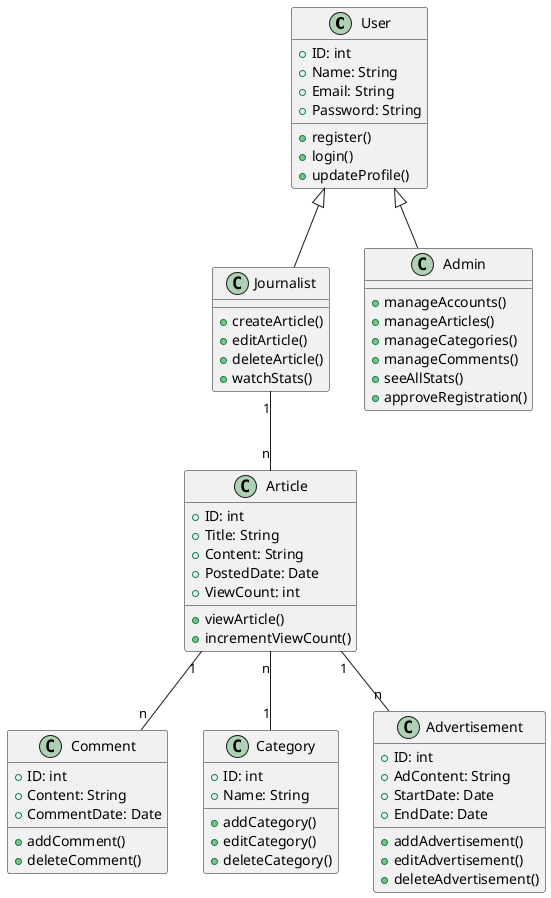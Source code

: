 @startuml
class User {
    + ID: int
    + Name: String
    + Email: String
    + Password: String
    + register()
    + login()
    + updateProfile()
}

class Journalist {
    + createArticle()
    + editArticle()
    + deleteArticle()
    + watchStats()
}

class Admin {
    + manageAccounts()
    + manageArticles()
    + manageCategories()
    + manageComments()
    + seeAllStats()
    + approveRegistration()
}

class Article {
    + ID: int
    + Title: String
    + Content: String
    + PostedDate: Date
    + ViewCount: int
    + viewArticle()
    + incrementViewCount()
}

class Comment {
    + ID: int
    + Content: String
    + CommentDate: Date
    + addComment()
    + deleteComment()
}

class Category {
    + ID: int
    + Name: String
    + addCategory()
    + editCategory()
    + deleteCategory()
}

class Advertisement {
    + ID: int
    + AdContent: String
    + StartDate: Date
    + EndDate: Date
    + addAdvertisement()
    + editAdvertisement()
    + deleteAdvertisement()
}

User <|-- Journalist
User <|-- Admin
Article "1" -- "n" Comment
Article "n" -- "1" Category
Journalist "1" -- "n" Article
Article "1" -- "n" Advertisement
@enduml
